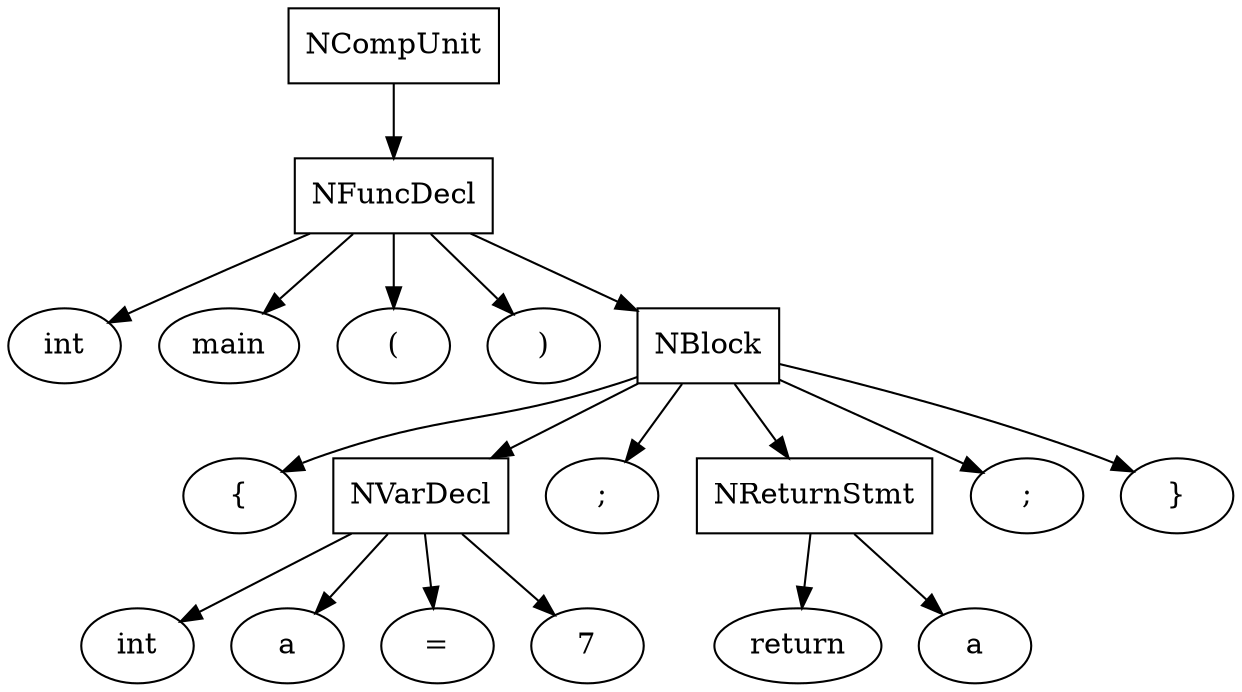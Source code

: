 digraph AST {
  node0 [label="NCompUnit", shape=rectangle];
  node1 [label="NFuncDecl", shape=rectangle];
  node2 [label="int", shape=ellipse];
  node1 -> node2;
  node3 [label="main", shape=ellipse];
  node1 -> node3;
  node4 [label="(", shape=ellipse];
  node1 -> node4;
  node5 [label=")", shape=ellipse];
  node1 -> node5;
  node6 [label="NBlock", shape=rectangle];
  node7 [label="{", shape=ellipse];
  node6 -> node7;
  node8 [label="NVarDecl", shape=rectangle];
  node9 [label="int", shape=ellipse];
  node8 -> node9;
  node10 [label="a", shape=ellipse];
  node8 -> node10;
  node11 [label="=", shape=ellipse];
  node8 -> node11;
  node12 [label="7", shape=ellipse];
  node8 -> node12;
  node6 -> node8;
  node13 [label=";", shape=ellipse];
  node6 -> node13;
  node14 [label="NReturnStmt", shape=rectangle];
  node15 [label="return", shape=ellipse];
  node14 -> node15;
  node16 [label="a", shape=ellipse];
  node14 -> node16;
  node6 -> node14;
  node17 [label=";", shape=ellipse];
  node6 -> node17;
  node18 [label="}", shape=ellipse];
  node6 -> node18;
  node1 -> node6;
  node0 -> node1;
}
